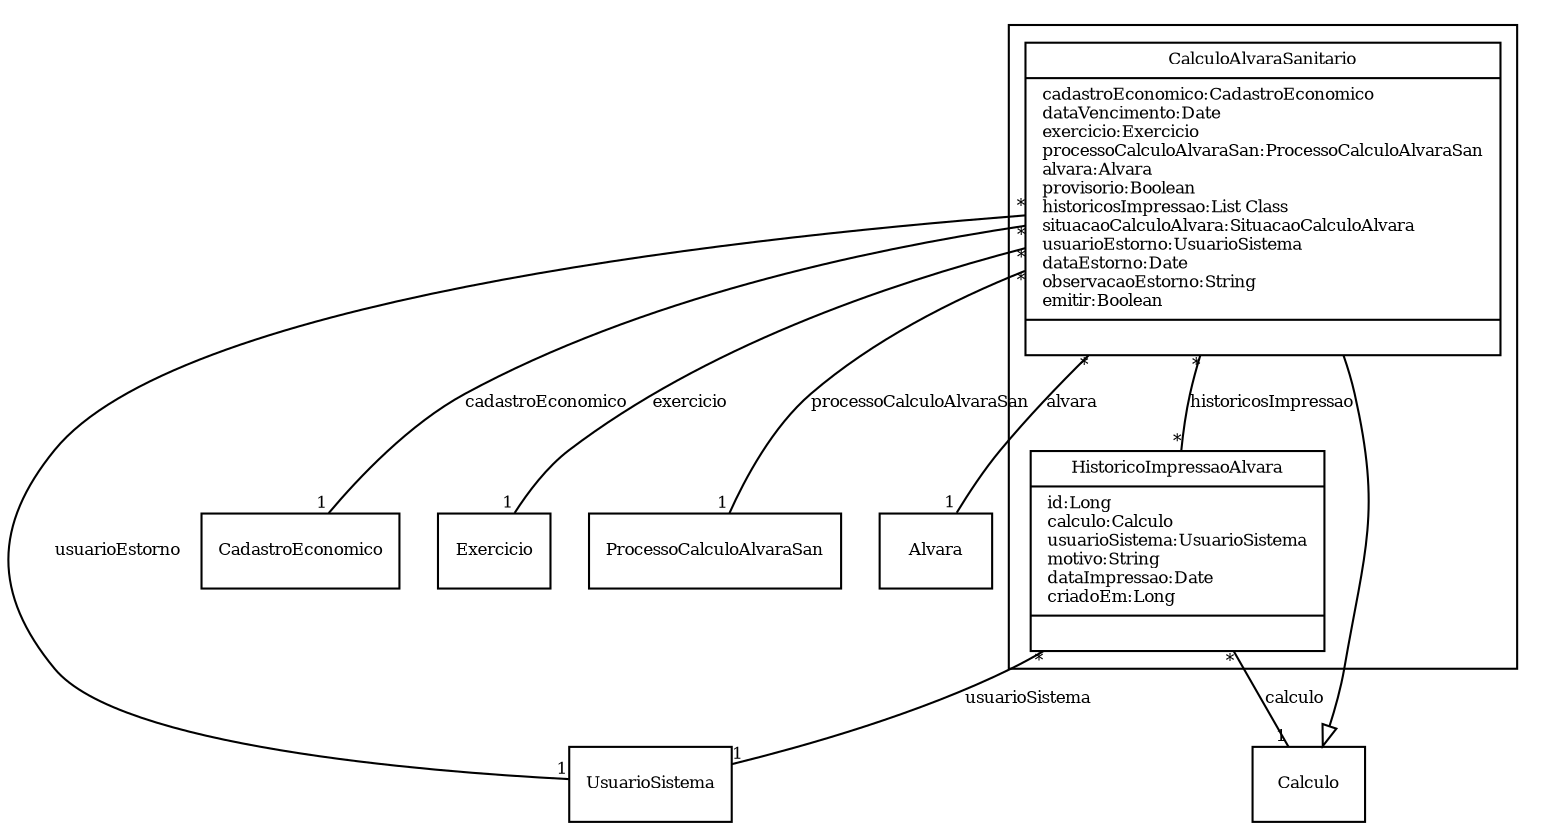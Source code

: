 digraph G{
fontname = "Times-Roman"
fontsize = 8

node [
        fontname = "Times-Roman"
        fontsize = 8
        shape = "record"
]

edge [
        fontname = "Times-Roman"
        fontsize = 8
]

subgraph clusterALVARA_DE_VIGILANCIA_SANITARIA
{
CalculoAlvaraSanitario [label = "{CalculoAlvaraSanitario|cadastroEconomico:CadastroEconomico\ldataVencimento:Date\lexercicio:Exercicio\lprocessoCalculoAlvaraSan:ProcessoCalculoAlvaraSan\lalvara:Alvara\lprovisorio:Boolean\lhistoricosImpressao:List Class\lsituacaoCalculoAlvara:SituacaoCalculoAlvara\lusuarioEstorno:UsuarioSistema\ldataEstorno:Date\lobservacaoEstorno:String\lemitir:Boolean\l|\l}"]
HistoricoImpressaoAlvara [label = "{HistoricoImpressaoAlvara|id:Long\lcalculo:Calculo\lusuarioSistema:UsuarioSistema\lmotivo:String\ldataImpressao:Date\lcriadoEm:Long\l|\l}"]
}
edge [arrowhead = "none" headlabel = "1" taillabel = "*"] CalculoAlvaraSanitario -> CadastroEconomico [label = "cadastroEconomico"]
edge [arrowhead = "none" headlabel = "1" taillabel = "*"] CalculoAlvaraSanitario -> Exercicio [label = "exercicio"]
edge [arrowhead = "none" headlabel = "1" taillabel = "*"] CalculoAlvaraSanitario -> ProcessoCalculoAlvaraSan [label = "processoCalculoAlvaraSan"]
edge [arrowhead = "none" headlabel = "1" taillabel = "*"] CalculoAlvaraSanitario -> Alvara [label = "alvara"]
edge [arrowhead = "none" headlabel = "*" taillabel = "*"] CalculoAlvaraSanitario -> HistoricoImpressaoAlvara [label = "historicosImpressao"]
edge [arrowhead = "none" headlabel = "1" taillabel = "*"] CalculoAlvaraSanitario -> UsuarioSistema [label = "usuarioEstorno"]
edge [ arrowhead = "empty" headlabel = "" taillabel = ""] CalculoAlvaraSanitario -> Calculo
edge [arrowhead = "none" headlabel = "1" taillabel = "*"] HistoricoImpressaoAlvara -> Calculo [label = "calculo"]
edge [arrowhead = "none" headlabel = "1" taillabel = "*"] HistoricoImpressaoAlvara -> UsuarioSistema [label = "usuarioSistema"]
}
